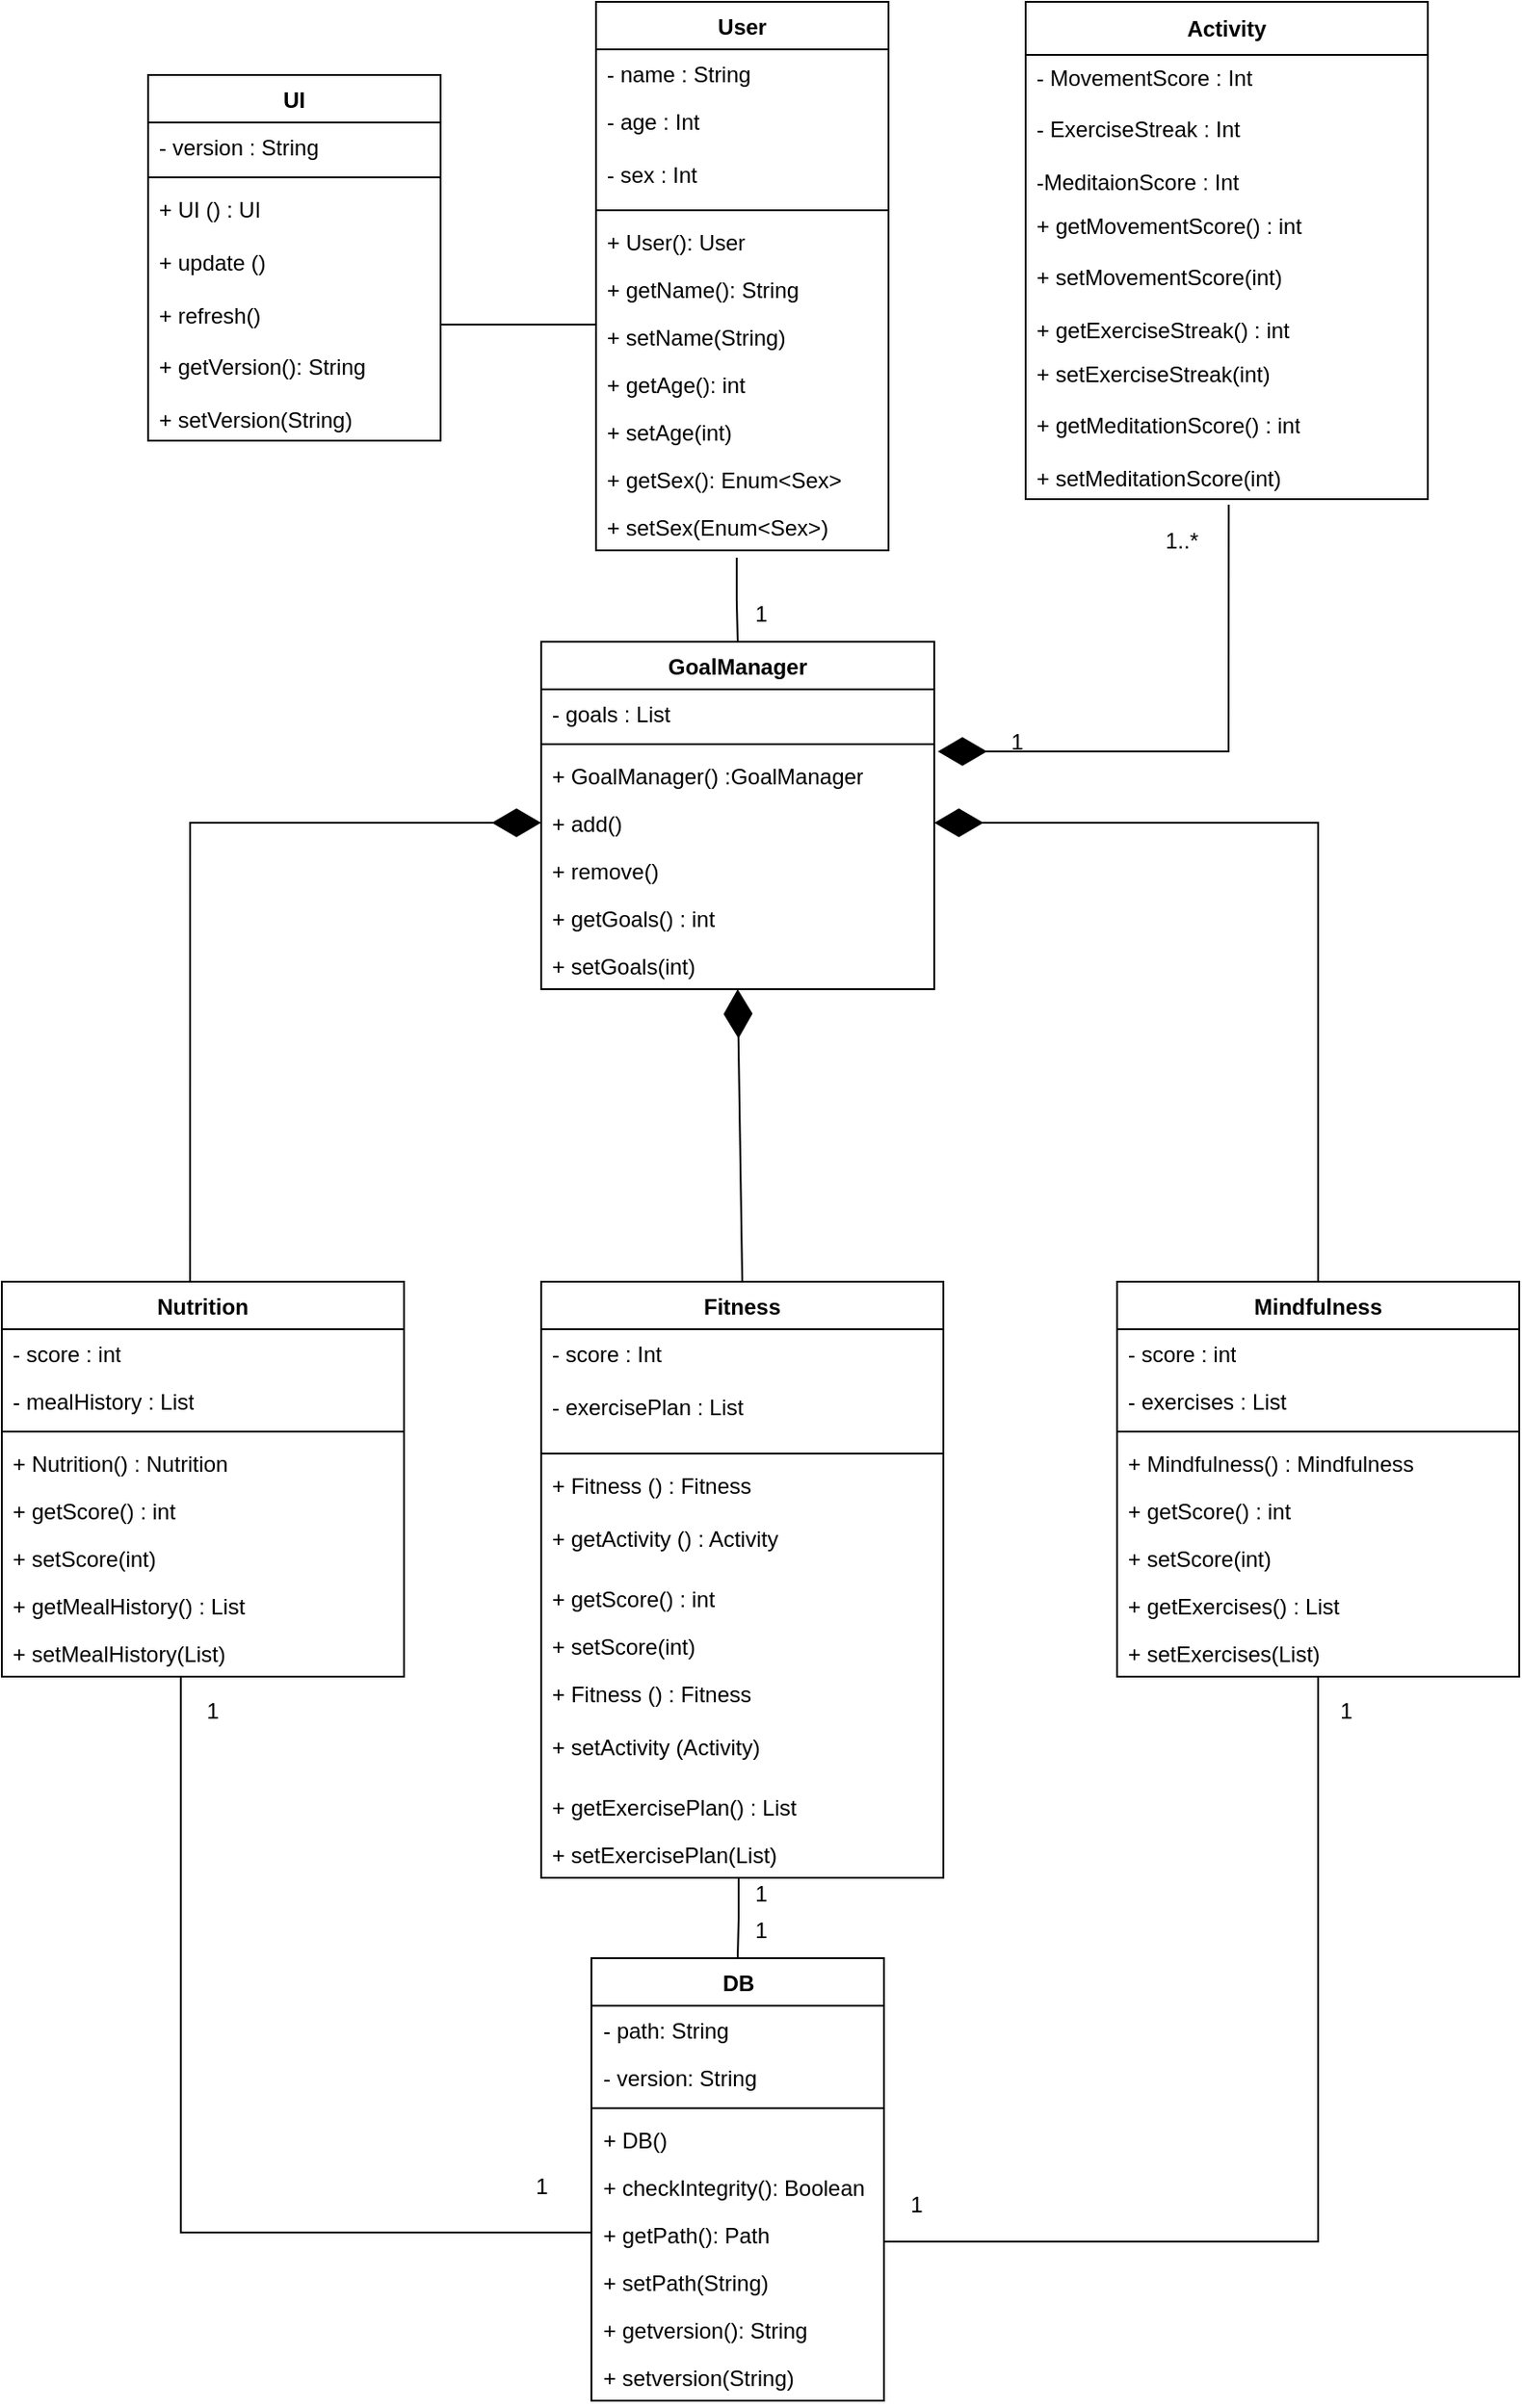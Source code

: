 <mxfile version="24.8.4">
  <diagram name="Page-1" id="EpJRcN41AGm2MSsCL8y9">
    <mxGraphModel grid="1" page="1" gridSize="10" guides="1" tooltips="1" connect="1" arrows="1" fold="1" pageScale="1" pageWidth="850" pageHeight="1100" math="0" shadow="0">
      <root>
        <mxCell id="0" />
        <mxCell id="1" parent="0" />
        <mxCell id="w9-DqvyJSrJAXlp_HZbT-8" value="DB" style="swimlane;fontStyle=1;align=center;verticalAlign=top;childLayout=stackLayout;horizontal=1;startSize=26;horizontalStack=0;resizeParent=1;resizeParentMax=0;resizeLast=0;collapsible=1;marginBottom=0;whiteSpace=wrap;html=1;" vertex="1" parent="1">
          <mxGeometry x="342.5" y="370" width="160" height="242" as="geometry" />
        </mxCell>
        <mxCell id="w9-DqvyJSrJAXlp_HZbT-9" value="&lt;div&gt;- path: String&lt;/div&gt;&lt;div&gt;&lt;br&gt;&lt;/div&gt;" style="text;strokeColor=none;fillColor=none;align=left;verticalAlign=top;spacingLeft=4;spacingRight=4;overflow=hidden;rotatable=0;points=[[0,0.5],[1,0.5]];portConstraint=eastwest;whiteSpace=wrap;html=1;" vertex="1" parent="w9-DqvyJSrJAXlp_HZbT-8">
          <mxGeometry y="26" width="160" height="26" as="geometry" />
        </mxCell>
        <mxCell id="w9-DqvyJSrJAXlp_HZbT-13" value="- version: String" style="text;strokeColor=none;fillColor=none;align=left;verticalAlign=top;spacingLeft=4;spacingRight=4;overflow=hidden;rotatable=0;points=[[0,0.5],[1,0.5]];portConstraint=eastwest;whiteSpace=wrap;html=1;" vertex="1" parent="w9-DqvyJSrJAXlp_HZbT-8">
          <mxGeometry y="52" width="160" height="26" as="geometry" />
        </mxCell>
        <mxCell id="w9-DqvyJSrJAXlp_HZbT-10" value="" style="line;strokeWidth=1;fillColor=none;align=left;verticalAlign=middle;spacingTop=-1;spacingLeft=3;spacingRight=3;rotatable=0;labelPosition=right;points=[];portConstraint=eastwest;strokeColor=inherit;" vertex="1" parent="w9-DqvyJSrJAXlp_HZbT-8">
          <mxGeometry y="78" width="160" height="8" as="geometry" />
        </mxCell>
        <mxCell id="w9-DqvyJSrJAXlp_HZbT-11" value="&lt;div&gt;+ DB()&lt;/div&gt;" style="text;strokeColor=none;fillColor=none;align=left;verticalAlign=top;spacingLeft=4;spacingRight=4;overflow=hidden;rotatable=0;points=[[0,0.5],[1,0.5]];portConstraint=eastwest;whiteSpace=wrap;html=1;" vertex="1" parent="w9-DqvyJSrJAXlp_HZbT-8">
          <mxGeometry y="86" width="160" height="26" as="geometry" />
        </mxCell>
        <mxCell id="w9-DqvyJSrJAXlp_HZbT-17" value="&lt;div&gt;+ checkIntegrity(): Boolean&lt;br&gt;&lt;/div&gt;" style="text;strokeColor=none;fillColor=none;align=left;verticalAlign=top;spacingLeft=4;spacingRight=4;overflow=hidden;rotatable=0;points=[[0,0.5],[1,0.5]];portConstraint=eastwest;whiteSpace=wrap;html=1;" vertex="1" parent="w9-DqvyJSrJAXlp_HZbT-8">
          <mxGeometry y="112" width="160" height="26" as="geometry" />
        </mxCell>
        <mxCell id="w9-DqvyJSrJAXlp_HZbT-15" value="&lt;div&gt;+ getPath(): Path&lt;/div&gt;" style="text;strokeColor=none;fillColor=none;align=left;verticalAlign=top;spacingLeft=4;spacingRight=4;overflow=hidden;rotatable=0;points=[[0,0.5],[1,0.5]];portConstraint=eastwest;whiteSpace=wrap;html=1;" vertex="1" parent="w9-DqvyJSrJAXlp_HZbT-8">
          <mxGeometry y="138" width="160" height="26" as="geometry" />
        </mxCell>
        <mxCell id="w9-DqvyJSrJAXlp_HZbT-18" value="&lt;div&gt;+ setPath(String)&lt;br&gt;&lt;/div&gt;" style="text;strokeColor=none;fillColor=none;align=left;verticalAlign=top;spacingLeft=4;spacingRight=4;overflow=hidden;rotatable=0;points=[[0,0.5],[1,0.5]];portConstraint=eastwest;whiteSpace=wrap;html=1;" vertex="1" parent="w9-DqvyJSrJAXlp_HZbT-8">
          <mxGeometry y="164" width="160" height="26" as="geometry" />
        </mxCell>
        <mxCell id="w9-DqvyJSrJAXlp_HZbT-19" value="+ getversion(): String" style="text;strokeColor=none;fillColor=none;align=left;verticalAlign=top;spacingLeft=4;spacingRight=4;overflow=hidden;rotatable=0;points=[[0,0.5],[1,0.5]];portConstraint=eastwest;whiteSpace=wrap;html=1;" vertex="1" parent="w9-DqvyJSrJAXlp_HZbT-8">
          <mxGeometry y="190" width="160" height="26" as="geometry" />
        </mxCell>
        <mxCell id="w9-DqvyJSrJAXlp_HZbT-20" value="+ setversion(String)" style="text;strokeColor=none;fillColor=none;align=left;verticalAlign=top;spacingLeft=4;spacingRight=4;overflow=hidden;rotatable=0;points=[[0,0.5],[1,0.5]];portConstraint=eastwest;whiteSpace=wrap;html=1;" vertex="1" parent="w9-DqvyJSrJAXlp_HZbT-8">
          <mxGeometry y="216" width="160" height="26" as="geometry" />
        </mxCell>
        <mxCell id="6cDOueKCvC3l6UsM-qoG-1" value="Mindfulness" style="swimlane;fontStyle=1;align=center;verticalAlign=top;childLayout=stackLayout;horizontal=1;startSize=26;horizontalStack=0;resizeParent=1;resizeParentMax=0;resizeLast=0;collapsible=1;marginBottom=0;whiteSpace=wrap;html=1;" vertex="1" parent="1">
          <mxGeometry x="630" width="220" height="216" as="geometry" />
        </mxCell>
        <mxCell id="6cDOueKCvC3l6UsM-qoG-2" value="- score : int" style="text;strokeColor=none;fillColor=none;align=left;verticalAlign=top;spacingLeft=4;spacingRight=4;overflow=hidden;rotatable=0;points=[[0,0.5],[1,0.5]];portConstraint=eastwest;whiteSpace=wrap;html=1;" vertex="1" parent="6cDOueKCvC3l6UsM-qoG-1">
          <mxGeometry y="26" width="220" height="26" as="geometry" />
        </mxCell>
        <mxCell id="6cDOueKCvC3l6UsM-qoG-14" value="- exercises : List" style="text;strokeColor=none;fillColor=none;align=left;verticalAlign=top;spacingLeft=4;spacingRight=4;overflow=hidden;rotatable=0;points=[[0,0.5],[1,0.5]];portConstraint=eastwest;whiteSpace=wrap;html=1;" vertex="1" parent="6cDOueKCvC3l6UsM-qoG-1">
          <mxGeometry y="52" width="220" height="26" as="geometry" />
        </mxCell>
        <mxCell id="6cDOueKCvC3l6UsM-qoG-3" value="" style="line;strokeWidth=1;fillColor=none;align=left;verticalAlign=middle;spacingTop=-1;spacingLeft=3;spacingRight=3;rotatable=0;labelPosition=right;points=[];portConstraint=eastwest;strokeColor=inherit;" vertex="1" parent="6cDOueKCvC3l6UsM-qoG-1">
          <mxGeometry y="78" width="220" height="8" as="geometry" />
        </mxCell>
        <mxCell id="6cDOueKCvC3l6UsM-qoG-4" value="+ Mindfulness() : Mindfulness" style="text;strokeColor=none;fillColor=none;align=left;verticalAlign=top;spacingLeft=4;spacingRight=4;overflow=hidden;rotatable=0;points=[[0,0.5],[1,0.5]];portConstraint=eastwest;whiteSpace=wrap;html=1;" vertex="1" parent="6cDOueKCvC3l6UsM-qoG-1">
          <mxGeometry y="86" width="220" height="26" as="geometry" />
        </mxCell>
        <mxCell id="6cDOueKCvC3l6UsM-qoG-28" value="+ getScore() : int" style="text;strokeColor=none;fillColor=none;align=left;verticalAlign=top;spacingLeft=4;spacingRight=4;overflow=hidden;rotatable=0;points=[[0,0.5],[1,0.5]];portConstraint=eastwest;whiteSpace=wrap;html=1;" vertex="1" parent="6cDOueKCvC3l6UsM-qoG-1">
          <mxGeometry y="112" width="220" height="26" as="geometry" />
        </mxCell>
        <mxCell id="6cDOueKCvC3l6UsM-qoG-29" value="+ setScore(int) " style="text;strokeColor=none;fillColor=none;align=left;verticalAlign=top;spacingLeft=4;spacingRight=4;overflow=hidden;rotatable=0;points=[[0,0.5],[1,0.5]];portConstraint=eastwest;whiteSpace=wrap;html=1;" vertex="1" parent="6cDOueKCvC3l6UsM-qoG-1">
          <mxGeometry y="138" width="220" height="26" as="geometry" />
        </mxCell>
        <mxCell id="6cDOueKCvC3l6UsM-qoG-30" value="+ getExercises() : List" style="text;strokeColor=none;fillColor=none;align=left;verticalAlign=top;spacingLeft=4;spacingRight=4;overflow=hidden;rotatable=0;points=[[0,0.5],[1,0.5]];portConstraint=eastwest;whiteSpace=wrap;html=1;" vertex="1" parent="6cDOueKCvC3l6UsM-qoG-1">
          <mxGeometry y="164" width="220" height="26" as="geometry" />
        </mxCell>
        <mxCell id="6cDOueKCvC3l6UsM-qoG-31" value="+ setExercises(List)" style="text;strokeColor=none;fillColor=none;align=left;verticalAlign=top;spacingLeft=4;spacingRight=4;overflow=hidden;rotatable=0;points=[[0,0.5],[1,0.5]];portConstraint=eastwest;whiteSpace=wrap;html=1;" vertex="1" parent="6cDOueKCvC3l6UsM-qoG-1">
          <mxGeometry y="190" width="220" height="26" as="geometry" />
        </mxCell>
        <mxCell id="NyxN-wr9MTnO8G2wUMHC-13" value="User" style="swimlane;fontStyle=1;align=center;verticalAlign=top;childLayout=stackLayout;horizontal=1;startSize=26;horizontalStack=0;resizeParent=1;resizeParentMax=0;resizeLast=0;collapsible=1;marginBottom=0;whiteSpace=wrap;html=1;" vertex="1" parent="1">
          <mxGeometry x="345" y="-700" width="160" height="300" as="geometry" />
        </mxCell>
        <mxCell id="NyxN-wr9MTnO8G2wUMHC-14" value="&lt;div&gt;- name : String&lt;span style=&quot;white-space: pre;&quot;&gt;&#x9;&lt;/span&gt;&lt;/div&gt;" style="text;strokeColor=none;fillColor=none;align=left;verticalAlign=top;spacingLeft=4;spacingRight=4;overflow=hidden;rotatable=0;points=[[0,0.5],[1,0.5]];portConstraint=eastwest;whiteSpace=wrap;html=1;" vertex="1" parent="NyxN-wr9MTnO8G2wUMHC-13">
          <mxGeometry y="26" width="160" height="26" as="geometry" />
        </mxCell>
        <mxCell id="NyxN-wr9MTnO8G2wUMHC-15" value="- age : Int&lt;div&gt;&lt;br&gt;&lt;/div&gt;&lt;div&gt;- sex : Int&lt;/div&gt;" style="text;strokeColor=none;fillColor=none;align=left;verticalAlign=top;spacingLeft=4;spacingRight=4;overflow=hidden;rotatable=0;points=[[0,0.5],[1,0.5]];portConstraint=eastwest;whiteSpace=wrap;html=1;" vertex="1" parent="NyxN-wr9MTnO8G2wUMHC-13">
          <mxGeometry y="52" width="160" height="58" as="geometry" />
        </mxCell>
        <mxCell id="NyxN-wr9MTnO8G2wUMHC-16" value="" style="line;strokeWidth=1;fillColor=none;align=left;verticalAlign=middle;spacingTop=-1;spacingLeft=3;spacingRight=3;rotatable=0;labelPosition=right;points=[];portConstraint=eastwest;strokeColor=inherit;" vertex="1" parent="NyxN-wr9MTnO8G2wUMHC-13">
          <mxGeometry y="110" width="160" height="8" as="geometry" />
        </mxCell>
        <mxCell id="NyxN-wr9MTnO8G2wUMHC-20" value="+ User(): User&amp;nbsp;" style="text;strokeColor=none;fillColor=none;align=left;verticalAlign=top;spacingLeft=4;spacingRight=4;overflow=hidden;rotatable=0;points=[[0,0.5],[1,0.5]];portConstraint=eastwest;whiteSpace=wrap;html=1;" vertex="1" parent="NyxN-wr9MTnO8G2wUMHC-13">
          <mxGeometry y="118" width="160" height="26" as="geometry" />
        </mxCell>
        <mxCell id="w9-DqvyJSrJAXlp_HZbT-21" value="+ getName(): String" style="text;strokeColor=none;fillColor=none;align=left;verticalAlign=top;spacingLeft=4;spacingRight=4;overflow=hidden;rotatable=0;points=[[0,0.5],[1,0.5]];portConstraint=eastwest;whiteSpace=wrap;html=1;" vertex="1" parent="NyxN-wr9MTnO8G2wUMHC-13">
          <mxGeometry y="144" width="160" height="26" as="geometry" />
        </mxCell>
        <mxCell id="w9-DqvyJSrJAXlp_HZbT-22" value="+ setName(String)" style="text;strokeColor=none;fillColor=none;align=left;verticalAlign=top;spacingLeft=4;spacingRight=4;overflow=hidden;rotatable=0;points=[[0,0.5],[1,0.5]];portConstraint=eastwest;whiteSpace=wrap;html=1;" vertex="1" parent="NyxN-wr9MTnO8G2wUMHC-13">
          <mxGeometry y="170" width="160" height="26" as="geometry" />
        </mxCell>
        <mxCell id="w9-DqvyJSrJAXlp_HZbT-23" value="+ getAge(): int" style="text;strokeColor=none;fillColor=none;align=left;verticalAlign=top;spacingLeft=4;spacingRight=4;overflow=hidden;rotatable=0;points=[[0,0.5],[1,0.5]];portConstraint=eastwest;whiteSpace=wrap;html=1;" vertex="1" parent="NyxN-wr9MTnO8G2wUMHC-13">
          <mxGeometry y="196" width="160" height="26" as="geometry" />
        </mxCell>
        <mxCell id="w9-DqvyJSrJAXlp_HZbT-26" value="+ setAge(int)" style="text;strokeColor=none;fillColor=none;align=left;verticalAlign=top;spacingLeft=4;spacingRight=4;overflow=hidden;rotatable=0;points=[[0,0.5],[1,0.5]];portConstraint=eastwest;whiteSpace=wrap;html=1;" vertex="1" parent="NyxN-wr9MTnO8G2wUMHC-13">
          <mxGeometry y="222" width="160" height="26" as="geometry" />
        </mxCell>
        <mxCell id="w9-DqvyJSrJAXlp_HZbT-25" value="+ getSex(): Enum&amp;lt;Sex&amp;gt;" style="text;strokeColor=none;fillColor=none;align=left;verticalAlign=top;spacingLeft=4;spacingRight=4;overflow=hidden;rotatable=0;points=[[0,0.5],[1,0.5]];portConstraint=eastwest;whiteSpace=wrap;html=1;" vertex="1" parent="NyxN-wr9MTnO8G2wUMHC-13">
          <mxGeometry y="248" width="160" height="26" as="geometry" />
        </mxCell>
        <mxCell id="w9-DqvyJSrJAXlp_HZbT-24" value="+ setSex(Enum&amp;lt;Sex&amp;gt;)" style="text;strokeColor=none;fillColor=none;align=left;verticalAlign=top;spacingLeft=4;spacingRight=4;overflow=hidden;rotatable=0;points=[[0,0.5],[1,0.5]];portConstraint=eastwest;whiteSpace=wrap;html=1;" vertex="1" parent="NyxN-wr9MTnO8G2wUMHC-13">
          <mxGeometry y="274" width="160" height="26" as="geometry" />
        </mxCell>
        <mxCell id="6cDOueKCvC3l6UsM-qoG-7" value="GoalManager" style="swimlane;fontStyle=1;align=center;verticalAlign=top;childLayout=stackLayout;horizontal=1;startSize=26;horizontalStack=0;resizeParent=1;resizeParentMax=0;resizeLast=0;collapsible=1;marginBottom=0;whiteSpace=wrap;html=1;" vertex="1" parent="1">
          <mxGeometry x="315" y="-350" width="215" height="190" as="geometry" />
        </mxCell>
        <mxCell id="6cDOueKCvC3l6UsM-qoG-8" value="- goals : List" style="text;strokeColor=none;fillColor=none;align=left;verticalAlign=top;spacingLeft=4;spacingRight=4;overflow=hidden;rotatable=0;points=[[0,0.5],[1,0.5]];portConstraint=eastwest;whiteSpace=wrap;html=1;" vertex="1" parent="6cDOueKCvC3l6UsM-qoG-7">
          <mxGeometry y="26" width="215" height="26" as="geometry" />
        </mxCell>
        <mxCell id="6cDOueKCvC3l6UsM-qoG-9" value="" style="line;strokeWidth=1;fillColor=none;align=left;verticalAlign=middle;spacingTop=-1;spacingLeft=3;spacingRight=3;rotatable=0;labelPosition=right;points=[];portConstraint=eastwest;strokeColor=inherit;" vertex="1" parent="6cDOueKCvC3l6UsM-qoG-7">
          <mxGeometry y="52" width="215" height="8" as="geometry" />
        </mxCell>
        <mxCell id="6cDOueKCvC3l6UsM-qoG-10" value="+ GoalManager() :GoalManager" style="text;strokeColor=none;fillColor=none;align=left;verticalAlign=top;spacingLeft=4;spacingRight=4;overflow=hidden;rotatable=0;points=[[0,0.5],[1,0.5]];portConstraint=eastwest;whiteSpace=wrap;html=1;" vertex="1" parent="6cDOueKCvC3l6UsM-qoG-7">
          <mxGeometry y="60" width="215" height="26" as="geometry" />
        </mxCell>
        <mxCell id="6cDOueKCvC3l6UsM-qoG-11" value="&lt;div&gt;+ add() &lt;/div&gt;" style="text;strokeColor=none;fillColor=none;align=left;verticalAlign=top;spacingLeft=4;spacingRight=4;overflow=hidden;rotatable=0;points=[[0,0.5],[1,0.5]];portConstraint=eastwest;whiteSpace=wrap;html=1;" vertex="1" parent="6cDOueKCvC3l6UsM-qoG-7">
          <mxGeometry y="86" width="215" height="26" as="geometry" />
        </mxCell>
        <mxCell id="6cDOueKCvC3l6UsM-qoG-12" value="&lt;div&gt;+ remove() &lt;/div&gt;" style="text;strokeColor=none;fillColor=none;align=left;verticalAlign=top;spacingLeft=4;spacingRight=4;overflow=hidden;rotatable=0;points=[[0,0.5],[1,0.5]];portConstraint=eastwest;whiteSpace=wrap;html=1;" vertex="1" parent="6cDOueKCvC3l6UsM-qoG-7">
          <mxGeometry y="112" width="215" height="26" as="geometry" />
        </mxCell>
        <mxCell id="6cDOueKCvC3l6UsM-qoG-26" value="+ getGoals() : int" style="text;strokeColor=none;fillColor=none;align=left;verticalAlign=top;spacingLeft=4;spacingRight=4;overflow=hidden;rotatable=0;points=[[0,0.5],[1,0.5]];portConstraint=eastwest;whiteSpace=wrap;html=1;" vertex="1" parent="6cDOueKCvC3l6UsM-qoG-7">
          <mxGeometry y="138" width="215" height="26" as="geometry" />
        </mxCell>
        <mxCell id="6cDOueKCvC3l6UsM-qoG-27" value="+ setGoals(int)" style="text;strokeColor=none;fillColor=none;align=left;verticalAlign=top;spacingLeft=4;spacingRight=4;overflow=hidden;rotatable=0;points=[[0,0.5],[1,0.5]];portConstraint=eastwest;whiteSpace=wrap;html=1;" vertex="1" parent="6cDOueKCvC3l6UsM-qoG-7">
          <mxGeometry y="164" width="215" height="26" as="geometry" />
        </mxCell>
        <mxCell id="NyxN-wr9MTnO8G2wUMHC-21" value="UI" style="swimlane;fontStyle=1;align=center;verticalAlign=top;childLayout=stackLayout;horizontal=1;startSize=26;horizontalStack=0;resizeParent=1;resizeParentMax=0;resizeLast=0;collapsible=1;marginBottom=0;whiteSpace=wrap;html=1;" vertex="1" parent="1">
          <mxGeometry x="100" y="-660" width="160" height="200" as="geometry" />
        </mxCell>
        <mxCell id="NyxN-wr9MTnO8G2wUMHC-22" value="- version : String" style="text;strokeColor=none;fillColor=none;align=left;verticalAlign=top;spacingLeft=4;spacingRight=4;overflow=hidden;rotatable=0;points=[[0,0.5],[1,0.5]];portConstraint=eastwest;whiteSpace=wrap;html=1;" vertex="1" parent="NyxN-wr9MTnO8G2wUMHC-21">
          <mxGeometry y="26" width="160" height="26" as="geometry" />
        </mxCell>
        <mxCell id="NyxN-wr9MTnO8G2wUMHC-23" value="" style="line;strokeWidth=1;fillColor=none;align=left;verticalAlign=middle;spacingTop=-1;spacingLeft=3;spacingRight=3;rotatable=0;labelPosition=right;points=[];portConstraint=eastwest;strokeColor=inherit;" vertex="1" parent="NyxN-wr9MTnO8G2wUMHC-21">
          <mxGeometry y="52" width="160" height="8" as="geometry" />
        </mxCell>
        <mxCell id="NyxN-wr9MTnO8G2wUMHC-24" value="+ UI () : UI&lt;div&gt;&lt;br&gt;&lt;/div&gt;&lt;div&gt;+ update ()&amp;nbsp;&lt;/div&gt;&lt;div&gt;&lt;br&gt;&lt;/div&gt;&lt;div&gt;+ refresh()&lt;/div&gt;&lt;div&gt;&lt;br&gt;&lt;/div&gt;&lt;div&gt;+ getVersion(): String&lt;/div&gt;&lt;div&gt;&lt;br&gt;&lt;/div&gt;&lt;div&gt;+ setVersion(String)&lt;br&gt;&lt;/div&gt;&lt;div&gt;&lt;br&gt;&lt;/div&gt;&lt;div&gt;&lt;br&gt;&lt;/div&gt;" style="text;strokeColor=none;fillColor=none;align=left;verticalAlign=top;spacingLeft=4;spacingRight=4;overflow=hidden;rotatable=0;points=[[0,0.5],[1,0.5]];portConstraint=eastwest;whiteSpace=wrap;html=1;" vertex="1" parent="NyxN-wr9MTnO8G2wUMHC-21">
          <mxGeometry y="60" width="160" height="140" as="geometry" />
        </mxCell>
        <mxCell id="6cDOueKCvC3l6UsM-qoG-21" value="Nutrition" style="swimlane;fontStyle=1;align=center;verticalAlign=top;childLayout=stackLayout;horizontal=1;startSize=26;horizontalStack=0;resizeParent=1;resizeParentMax=0;resizeLast=0;collapsible=1;marginBottom=0;whiteSpace=wrap;html=1;" vertex="1" parent="1">
          <mxGeometry x="20" width="220" height="216" as="geometry" />
        </mxCell>
        <mxCell id="6cDOueKCvC3l6UsM-qoG-22" value="- score : int" style="text;strokeColor=none;fillColor=none;align=left;verticalAlign=top;spacingLeft=4;spacingRight=4;overflow=hidden;rotatable=0;points=[[0,0.5],[1,0.5]];portConstraint=eastwest;whiteSpace=wrap;html=1;" vertex="1" parent="6cDOueKCvC3l6UsM-qoG-21">
          <mxGeometry y="26" width="220" height="26" as="geometry" />
        </mxCell>
        <mxCell id="6cDOueKCvC3l6UsM-qoG-23" value="- mealHistory : List" style="text;strokeColor=none;fillColor=none;align=left;verticalAlign=top;spacingLeft=4;spacingRight=4;overflow=hidden;rotatable=0;points=[[0,0.5],[1,0.5]];portConstraint=eastwest;whiteSpace=wrap;html=1;" vertex="1" parent="6cDOueKCvC3l6UsM-qoG-21">
          <mxGeometry y="52" width="220" height="26" as="geometry" />
        </mxCell>
        <mxCell id="6cDOueKCvC3l6UsM-qoG-24" value="" style="line;strokeWidth=1;fillColor=none;align=left;verticalAlign=middle;spacingTop=-1;spacingLeft=3;spacingRight=3;rotatable=0;labelPosition=right;points=[];portConstraint=eastwest;strokeColor=inherit;" vertex="1" parent="6cDOueKCvC3l6UsM-qoG-21">
          <mxGeometry y="78" width="220" height="8" as="geometry" />
        </mxCell>
        <mxCell id="6cDOueKCvC3l6UsM-qoG-25" value="+ Nutrition() : Nutrition" style="text;strokeColor=none;fillColor=none;align=left;verticalAlign=top;spacingLeft=4;spacingRight=4;overflow=hidden;rotatable=0;points=[[0,0.5],[1,0.5]];portConstraint=eastwest;whiteSpace=wrap;html=1;" vertex="1" parent="6cDOueKCvC3l6UsM-qoG-21">
          <mxGeometry y="86" width="220" height="26" as="geometry" />
        </mxCell>
        <mxCell id="6cDOueKCvC3l6UsM-qoG-32" value="+ getScore() : int" style="text;strokeColor=none;fillColor=none;align=left;verticalAlign=top;spacingLeft=4;spacingRight=4;overflow=hidden;rotatable=0;points=[[0,0.5],[1,0.5]];portConstraint=eastwest;whiteSpace=wrap;html=1;" vertex="1" parent="6cDOueKCvC3l6UsM-qoG-21">
          <mxGeometry y="112" width="220" height="26" as="geometry" />
        </mxCell>
        <mxCell id="6cDOueKCvC3l6UsM-qoG-33" value="+ setScore(int)" style="text;strokeColor=none;fillColor=none;align=left;verticalAlign=top;spacingLeft=4;spacingRight=4;overflow=hidden;rotatable=0;points=[[0,0.5],[1,0.5]];portConstraint=eastwest;whiteSpace=wrap;html=1;" vertex="1" parent="6cDOueKCvC3l6UsM-qoG-21">
          <mxGeometry y="138" width="220" height="26" as="geometry" />
        </mxCell>
        <mxCell id="6cDOueKCvC3l6UsM-qoG-34" value="+ getMealHistory() : List" style="text;strokeColor=none;fillColor=none;align=left;verticalAlign=top;spacingLeft=4;spacingRight=4;overflow=hidden;rotatable=0;points=[[0,0.5],[1,0.5]];portConstraint=eastwest;whiteSpace=wrap;html=1;" vertex="1" parent="6cDOueKCvC3l6UsM-qoG-21">
          <mxGeometry y="164" width="220" height="26" as="geometry" />
        </mxCell>
        <mxCell id="6cDOueKCvC3l6UsM-qoG-35" value="+ setMealHistory(List)" style="text;strokeColor=none;fillColor=none;align=left;verticalAlign=top;spacingLeft=4;spacingRight=4;overflow=hidden;rotatable=0;points=[[0,0.5],[1,0.5]];portConstraint=eastwest;whiteSpace=wrap;html=1;" vertex="1" parent="6cDOueKCvC3l6UsM-qoG-21">
          <mxGeometry y="190" width="220" height="26" as="geometry" />
        </mxCell>
        <mxCell id="NyxN-wr9MTnO8G2wUMHC-25" value="Fitness" style="swimlane;fontStyle=1;align=center;verticalAlign=top;childLayout=stackLayout;horizontal=1;startSize=26;horizontalStack=0;resizeParent=1;resizeParentMax=0;resizeLast=0;collapsible=1;marginBottom=0;whiteSpace=wrap;html=1;" vertex="1" parent="1">
          <mxGeometry x="315" width="220" height="326" as="geometry" />
        </mxCell>
        <mxCell id="NyxN-wr9MTnO8G2wUMHC-26" value="- score : Int&lt;div&gt;&lt;br&gt;&lt;/div&gt;&lt;div&gt;- exercisePlan : List&lt;/div&gt;" style="text;strokeColor=none;fillColor=none;align=left;verticalAlign=top;spacingLeft=4;spacingRight=4;overflow=hidden;rotatable=0;points=[[0,0.5],[1,0.5]];portConstraint=eastwest;whiteSpace=wrap;html=1;" vertex="1" parent="NyxN-wr9MTnO8G2wUMHC-25">
          <mxGeometry y="26" width="220" height="64" as="geometry" />
        </mxCell>
        <mxCell id="NyxN-wr9MTnO8G2wUMHC-27" value="" style="line;strokeWidth=1;fillColor=none;align=left;verticalAlign=middle;spacingTop=-1;spacingLeft=3;spacingRight=3;rotatable=0;labelPosition=right;points=[];portConstraint=eastwest;strokeColor=inherit;" vertex="1" parent="NyxN-wr9MTnO8G2wUMHC-25">
          <mxGeometry y="90" width="220" height="8" as="geometry" />
        </mxCell>
        <mxCell id="NyxN-wr9MTnO8G2wUMHC-28" value="+ Fitness () : Fitness&lt;div&gt;&lt;br&gt;&lt;/div&gt;&lt;div&gt;+ getActivity () : Activity&amp;nbsp;&lt;/div&gt;" style="text;strokeColor=none;fillColor=none;align=left;verticalAlign=top;spacingLeft=4;spacingRight=4;overflow=hidden;rotatable=0;points=[[0,0.5],[1,0.5]];portConstraint=eastwest;whiteSpace=wrap;html=1;" vertex="1" parent="NyxN-wr9MTnO8G2wUMHC-25">
          <mxGeometry y="98" width="220" height="62" as="geometry" />
        </mxCell>
        <mxCell id="6cDOueKCvC3l6UsM-qoG-37" value="+ getScore() : int" style="text;strokeColor=none;fillColor=none;align=left;verticalAlign=top;spacingLeft=4;spacingRight=4;overflow=hidden;rotatable=0;points=[[0,0.5],[1,0.5]];portConstraint=eastwest;whiteSpace=wrap;html=1;" vertex="1" parent="NyxN-wr9MTnO8G2wUMHC-25">
          <mxGeometry y="160" width="220" height="26" as="geometry" />
        </mxCell>
        <mxCell id="6cDOueKCvC3l6UsM-qoG-38" value="+ setScore(int) " style="text;strokeColor=none;fillColor=none;align=left;verticalAlign=top;spacingLeft=4;spacingRight=4;overflow=hidden;rotatable=0;points=[[0,0.5],[1,0.5]];portConstraint=eastwest;whiteSpace=wrap;html=1;" vertex="1" parent="NyxN-wr9MTnO8G2wUMHC-25">
          <mxGeometry y="186" width="220" height="26" as="geometry" />
        </mxCell>
        <mxCell id="6cDOueKCvC3l6UsM-qoG-36" value="+ Fitness () : Fitness&lt;div&gt;&lt;br&gt;&lt;/div&gt;&lt;div&gt;+ setActivity (Activity)&amp;nbsp; &lt;br&gt;&lt;/div&gt;" style="text;strokeColor=none;fillColor=none;align=left;verticalAlign=top;spacingLeft=4;spacingRight=4;overflow=hidden;rotatable=0;points=[[0,0.5],[1,0.5]];portConstraint=eastwest;whiteSpace=wrap;html=1;" vertex="1" parent="NyxN-wr9MTnO8G2wUMHC-25">
          <mxGeometry y="212" width="220" height="62" as="geometry" />
        </mxCell>
        <mxCell id="6cDOueKCvC3l6UsM-qoG-39" value="+ getExercisePlan() : List" style="text;strokeColor=none;fillColor=none;align=left;verticalAlign=top;spacingLeft=4;spacingRight=4;overflow=hidden;rotatable=0;points=[[0,0.5],[1,0.5]];portConstraint=eastwest;whiteSpace=wrap;html=1;" vertex="1" parent="NyxN-wr9MTnO8G2wUMHC-25">
          <mxGeometry y="274" width="220" height="26" as="geometry" />
        </mxCell>
        <mxCell id="6cDOueKCvC3l6UsM-qoG-40" value="+ setExercisePlan(List)" style="text;strokeColor=none;fillColor=none;align=left;verticalAlign=top;spacingLeft=4;spacingRight=4;overflow=hidden;rotatable=0;points=[[0,0.5],[1,0.5]];portConstraint=eastwest;whiteSpace=wrap;html=1;" vertex="1" parent="NyxN-wr9MTnO8G2wUMHC-25">
          <mxGeometry y="300" width="220" height="26" as="geometry" />
        </mxCell>
        <mxCell id="NyxN-wr9MTnO8G2wUMHC-29" value="Activity" style="swimlane;fontStyle=1;align=center;verticalAlign=middle;childLayout=stackLayout;horizontal=1;startSize=29;horizontalStack=0;resizeParent=1;resizeParentMax=0;resizeLast=0;collapsible=0;marginBottom=0;html=1;whiteSpace=wrap;" vertex="1" parent="1">
          <mxGeometry x="580" y="-700" width="220" height="272" as="geometry" />
        </mxCell>
        <mxCell id="NyxN-wr9MTnO8G2wUMHC-31" value="- MovementScore : Int&lt;div&gt;&lt;br&gt;&lt;/div&gt;&lt;div&gt;- ExerciseStreak : Int&lt;/div&gt;&lt;div&gt;&lt;br&gt;&lt;/div&gt;&lt;div&gt;-MeditaionScore : Int&lt;/div&gt;" style="text;html=1;strokeColor=none;fillColor=none;align=left;verticalAlign=middle;spacingLeft=4;spacingRight=4;overflow=hidden;rotatable=0;points=[[0,0.5],[1,0.5]];portConstraint=eastwest;whiteSpace=wrap;" vertex="1" parent="NyxN-wr9MTnO8G2wUMHC-29">
          <mxGeometry y="29" width="220" height="81" as="geometry" />
        </mxCell>
        <mxCell id="6cDOueKCvC3l6UsM-qoG-41" value="+ getMovementScore() : int&lt;br&gt;&lt;div&gt;&lt;br&gt;&lt;/div&gt;&lt;div&gt;+ setMovementScore(int)&lt;br&gt;&lt;/div&gt;&lt;div&gt;&lt;br&gt;&lt;/div&gt;&lt;div&gt;+ getExerciseStreak() : int&lt;/div&gt;" style="text;html=1;strokeColor=none;fillColor=none;align=left;verticalAlign=middle;spacingLeft=4;spacingRight=4;overflow=hidden;rotatable=0;points=[[0,0.5],[1,0.5]];portConstraint=eastwest;whiteSpace=wrap;" vertex="1" parent="NyxN-wr9MTnO8G2wUMHC-29">
          <mxGeometry y="110" width="220" height="81" as="geometry" />
        </mxCell>
        <mxCell id="6cDOueKCvC3l6UsM-qoG-43" value="&lt;div&gt;+ setExerciseStreak(int)&lt;/div&gt;&lt;div&gt;&lt;br&gt;&lt;/div&gt;&lt;div&gt;+ getMeditationScore() : int&lt;/div&gt;&lt;div&gt;&lt;br&gt;&lt;/div&gt;&lt;div&gt;+ setMeditationScore(int)&lt;br&gt;&lt;/div&gt;" style="text;html=1;strokeColor=none;fillColor=none;align=left;verticalAlign=middle;spacingLeft=4;spacingRight=4;overflow=hidden;rotatable=0;points=[[0,0.5],[1,0.5]];portConstraint=eastwest;whiteSpace=wrap;" vertex="1" parent="NyxN-wr9MTnO8G2wUMHC-29">
          <mxGeometry y="191" width="220" height="81" as="geometry" />
        </mxCell>
        <mxCell id="w9-DqvyJSrJAXlp_HZbT-30" value="" style="endArrow=diamondThin;endFill=1;endSize=24;html=1;rounded=0;entryX=0.5;entryY=1;entryDx=0;entryDy=0;exitX=0.5;exitY=0;exitDx=0;exitDy=0;" edge="1" parent="1" source="NyxN-wr9MTnO8G2wUMHC-25" target="6cDOueKCvC3l6UsM-qoG-7">
          <mxGeometry width="160" relative="1" as="geometry">
            <mxPoint x="290" y="-80" as="sourcePoint" />
            <mxPoint x="450" y="-80" as="targetPoint" />
          </mxGeometry>
        </mxCell>
        <mxCell id="w9-DqvyJSrJAXlp_HZbT-31" value="" style="endArrow=diamondThin;endFill=1;endSize=24;html=1;rounded=0;exitX=0.468;exitY=0;exitDx=0;exitDy=0;exitPerimeter=0;entryX=0;entryY=0.5;entryDx=0;entryDy=0;" edge="1" parent="1" source="6cDOueKCvC3l6UsM-qoG-21" target="6cDOueKCvC3l6UsM-qoG-11">
          <mxGeometry width="160" relative="1" as="geometry">
            <mxPoint x="90" y="-80" as="sourcePoint" />
            <mxPoint x="250" y="-80" as="targetPoint" />
            <Array as="points">
              <mxPoint x="123" y="-251" />
            </Array>
          </mxGeometry>
        </mxCell>
        <mxCell id="w9-DqvyJSrJAXlp_HZbT-32" value="" style="endArrow=diamondThin;endFill=1;endSize=24;html=1;rounded=0;exitX=0.5;exitY=0;exitDx=0;exitDy=0;entryX=1;entryY=0.5;entryDx=0;entryDy=0;" edge="1" parent="1" source="6cDOueKCvC3l6UsM-qoG-1" target="6cDOueKCvC3l6UsM-qoG-11">
          <mxGeometry width="160" relative="1" as="geometry">
            <mxPoint x="620" y="-120" as="sourcePoint" />
            <mxPoint x="740" y="-250" as="targetPoint" />
            <Array as="points">
              <mxPoint x="740" y="-251" />
            </Array>
          </mxGeometry>
        </mxCell>
        <mxCell id="w9-DqvyJSrJAXlp_HZbT-34" value="" style="edgeStyle=elbowEdgeStyle;html=1;endArrow=none;elbow=vertical;rounded=0;exitX=0.491;exitY=1;exitDx=0;exitDy=0;entryX=0.5;entryY=0;entryDx=0;entryDy=0;exitPerimeter=0;" edge="1" parent="1" source="6cDOueKCvC3l6UsM-qoG-40" target="w9-DqvyJSrJAXlp_HZbT-8">
          <mxGeometry width="160" relative="1" as="geometry">
            <mxPoint x="530" y="360" as="sourcePoint" />
            <mxPoint x="690" y="360" as="targetPoint" />
          </mxGeometry>
        </mxCell>
        <mxCell id="w9-DqvyJSrJAXlp_HZbT-35" value="" style="edgeStyle=elbowEdgeStyle;html=1;endArrow=none;elbow=vertical;rounded=0;entryX=0.5;entryY=1;entryDx=0;entryDy=0;exitX=1;exitY=0.5;exitDx=0;exitDy=0;" edge="1" parent="1" target="6cDOueKCvC3l6UsM-qoG-1">
          <mxGeometry width="160" relative="1" as="geometry">
            <mxPoint x="502.5" y="531" as="sourcePoint" />
            <mxPoint x="812.5" y="260" as="targetPoint" />
            <Array as="points">
              <mxPoint x="772.5" y="525" />
            </Array>
          </mxGeometry>
        </mxCell>
        <mxCell id="w9-DqvyJSrJAXlp_HZbT-36" value="" style="edgeStyle=elbowEdgeStyle;html=1;endArrow=none;elbow=vertical;rounded=0;exitX=0.445;exitY=1.154;exitDx=0;exitDy=0;entryX=0;entryY=0.5;entryDx=0;entryDy=0;exitPerimeter=0;" edge="1" parent="1">
          <mxGeometry width="160" relative="1" as="geometry">
            <mxPoint x="117.9" y="216.004" as="sourcePoint" />
            <mxPoint x="342.5" y="517" as="targetPoint" />
            <Array as="points">
              <mxPoint x="250" y="520" />
            </Array>
          </mxGeometry>
        </mxCell>
        <mxCell id="w9-DqvyJSrJAXlp_HZbT-37" value="1" style="text;html=1;align=center;verticalAlign=middle;resizable=0;points=[];autosize=1;strokeColor=none;fillColor=none;" vertex="1" parent="1">
          <mxGeometry x="120" y="220" width="30" height="30" as="geometry" />
        </mxCell>
        <mxCell id="w9-DqvyJSrJAXlp_HZbT-42" value="1" style="text;html=1;align=center;verticalAlign=middle;resizable=0;points=[];autosize=1;strokeColor=none;fillColor=none;" vertex="1" parent="1">
          <mxGeometry x="300" y="480" width="30" height="30" as="geometry" />
        </mxCell>
        <mxCell id="w9-DqvyJSrJAXlp_HZbT-43" value="1" style="text;html=1;align=center;verticalAlign=middle;resizable=0;points=[];autosize=1;strokeColor=none;fillColor=none;" vertex="1" parent="1">
          <mxGeometry x="505" y="490" width="30" height="30" as="geometry" />
        </mxCell>
        <mxCell id="w9-DqvyJSrJAXlp_HZbT-44" value="1" style="text;html=1;align=center;verticalAlign=middle;resizable=0;points=[];autosize=1;strokeColor=none;fillColor=none;" vertex="1" parent="1">
          <mxGeometry x="420" y="340" width="30" height="30" as="geometry" />
        </mxCell>
        <mxCell id="w9-DqvyJSrJAXlp_HZbT-45" value="1" style="text;html=1;align=center;verticalAlign=middle;resizable=0;points=[];autosize=1;strokeColor=none;fillColor=none;" vertex="1" parent="1">
          <mxGeometry x="420" y="320" width="30" height="30" as="geometry" />
        </mxCell>
        <mxCell id="w9-DqvyJSrJAXlp_HZbT-46" value="1" style="text;html=1;align=center;verticalAlign=middle;resizable=0;points=[];autosize=1;strokeColor=none;fillColor=none;" vertex="1" parent="1">
          <mxGeometry x="740" y="220" width="30" height="30" as="geometry" />
        </mxCell>
        <mxCell id="w9-DqvyJSrJAXlp_HZbT-48" value="" style="edgeStyle=elbowEdgeStyle;html=1;endArrow=none;elbow=vertical;rounded=0;exitX=0.481;exitY=1.154;exitDx=0;exitDy=0;exitPerimeter=0;entryX=0.5;entryY=0;entryDx=0;entryDy=0;" edge="1" parent="1" source="w9-DqvyJSrJAXlp_HZbT-24" target="6cDOueKCvC3l6UsM-qoG-7">
          <mxGeometry width="160" relative="1" as="geometry">
            <mxPoint x="110" y="-370" as="sourcePoint" />
            <mxPoint x="270" y="-370" as="targetPoint" />
          </mxGeometry>
        </mxCell>
        <mxCell id="w9-DqvyJSrJAXlp_HZbT-49" value="" style="edgeStyle=elbowEdgeStyle;html=1;endArrow=none;elbow=vertical;rounded=0;exitX=1;exitY=0.5;exitDx=0;exitDy=0;entryX=0;entryY=0.5;entryDx=0;entryDy=0;" edge="1" parent="1" source="NyxN-wr9MTnO8G2wUMHC-24" target="w9-DqvyJSrJAXlp_HZbT-22">
          <mxGeometry width="160" relative="1" as="geometry">
            <mxPoint x="60" y="-370" as="sourcePoint" />
            <mxPoint x="220" y="-370" as="targetPoint" />
          </mxGeometry>
        </mxCell>
        <mxCell id="w9-DqvyJSrJAXlp_HZbT-51" value="" style="endArrow=diamondThin;endFill=1;endSize=24;html=1;rounded=0;entryX=1.009;entryY=0;entryDx=0;entryDy=0;entryPerimeter=0;exitX=0.505;exitY=1.037;exitDx=0;exitDy=0;exitPerimeter=0;" edge="1" parent="1" source="6cDOueKCvC3l6UsM-qoG-43" target="6cDOueKCvC3l6UsM-qoG-10">
          <mxGeometry width="160" relative="1" as="geometry">
            <mxPoint x="120" y="-330" as="sourcePoint" />
            <mxPoint x="650" y="-350" as="targetPoint" />
            <Array as="points">
              <mxPoint x="691" y="-290" />
            </Array>
          </mxGeometry>
        </mxCell>
        <mxCell id="w9-DqvyJSrJAXlp_HZbT-52" value="1" style="text;html=1;align=center;verticalAlign=middle;resizable=0;points=[];autosize=1;strokeColor=none;fillColor=none;" vertex="1" parent="1">
          <mxGeometry x="420" y="-380" width="30" height="30" as="geometry" />
        </mxCell>
        <mxCell id="w9-DqvyJSrJAXlp_HZbT-53" value="1..*" style="text;html=1;align=center;verticalAlign=middle;resizable=0;points=[];autosize=1;strokeColor=none;fillColor=none;" vertex="1" parent="1">
          <mxGeometry x="645" y="-420" width="40" height="30" as="geometry" />
        </mxCell>
        <mxCell id="w9-DqvyJSrJAXlp_HZbT-54" value="1" style="text;html=1;align=center;verticalAlign=middle;resizable=0;points=[];autosize=1;strokeColor=none;fillColor=none;" vertex="1" parent="1">
          <mxGeometry x="560" y="-310" width="30" height="30" as="geometry" />
        </mxCell>
      </root>
    </mxGraphModel>
  </diagram>
</mxfile>
